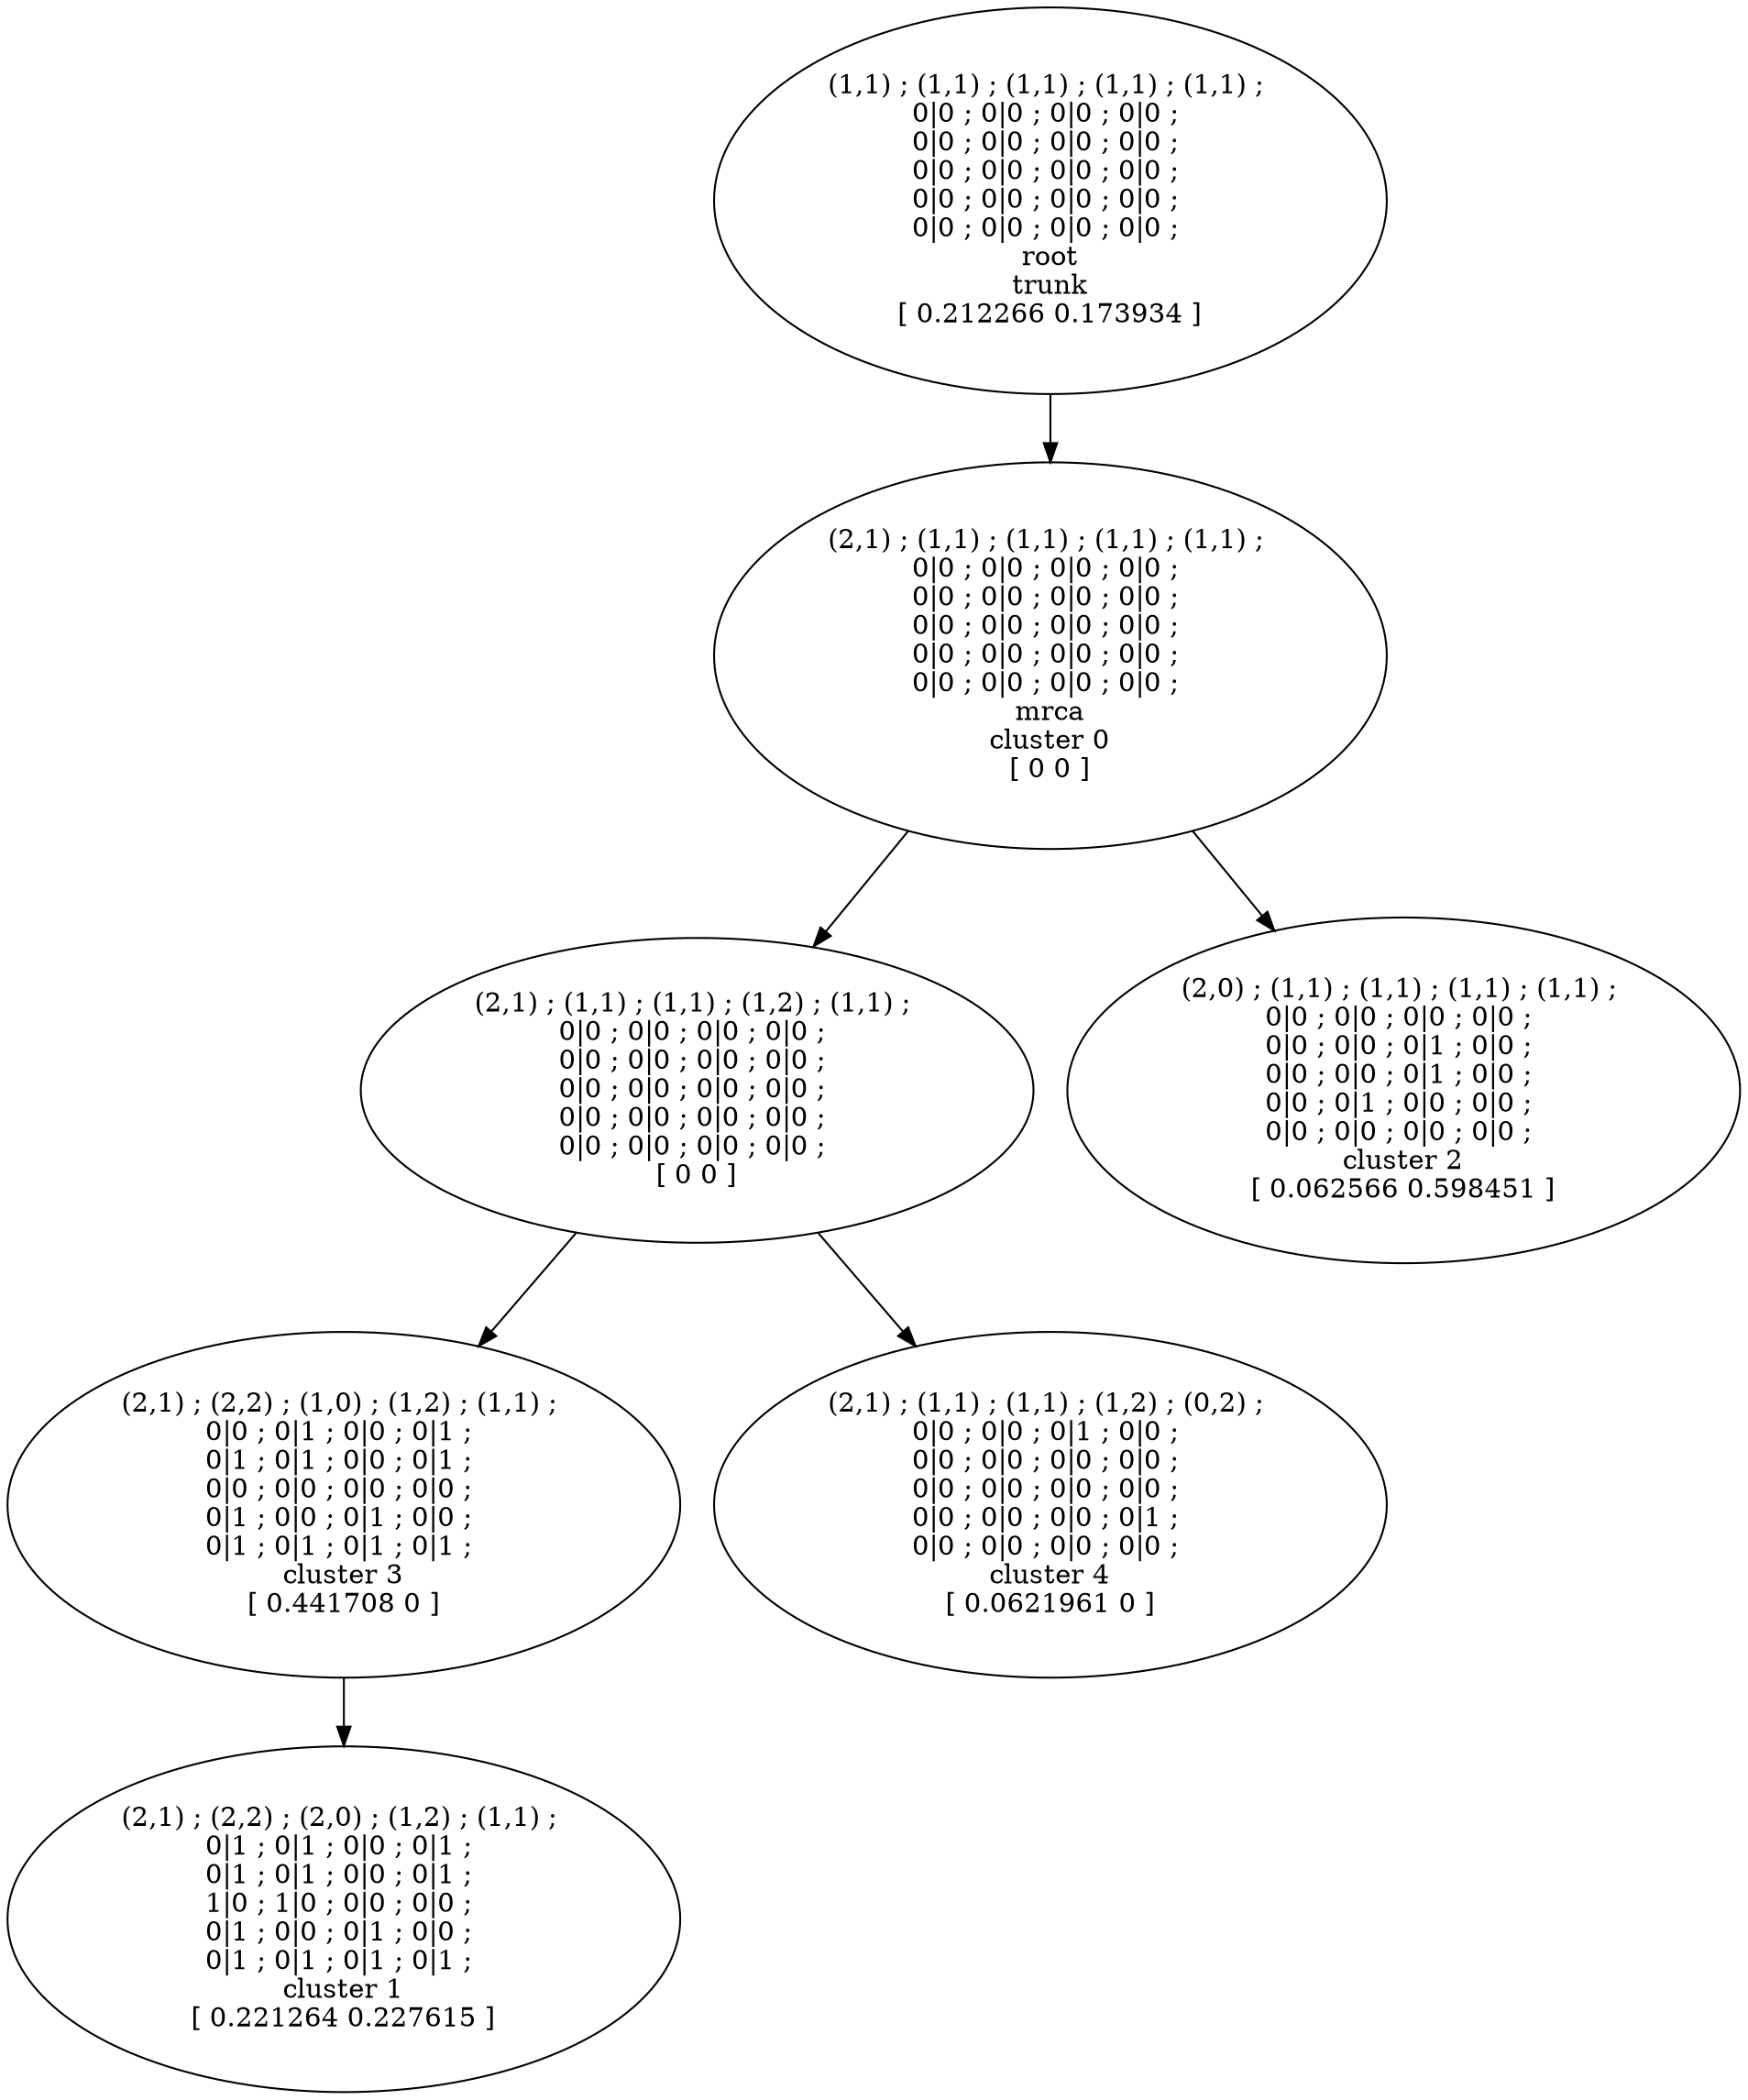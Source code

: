 digraph T {
	9 [label="(2,1) ; (2,2) ; (2,0) ; (1,2) ; (1,1) ; \n0|1 ; 0|1 ; 0|0 ; 0|1 ; \n0|1 ; 0|1 ; 0|0 ; 0|1 ; \n1|0 ; 1|0 ; 0|0 ; 0|0 ; \n0|1 ; 0|0 ; 0|1 ; 0|0 ; \n0|1 ; 0|1 ; 0|1 ; 0|1 ; \ncluster 1\n[ 0.221264 0.227615 ]"]
	7 [label="(2,1) ; (2,2) ; (1,0) ; (1,2) ; (1,1) ; \n0|0 ; 0|1 ; 0|0 ; 0|1 ; \n0|1 ; 0|1 ; 0|0 ; 0|1 ; \n0|0 ; 0|0 ; 0|0 ; 0|0 ; \n0|1 ; 0|0 ; 0|1 ; 0|0 ; \n0|1 ; 0|1 ; 0|1 ; 0|1 ; \ncluster 3\n[ 0.441708 0 ]"]
	4 [label="(2,1) ; (1,1) ; (1,1) ; (1,2) ; (1,1) ; \n0|0 ; 0|0 ; 0|0 ; 0|0 ; \n0|0 ; 0|0 ; 0|0 ; 0|0 ; \n0|0 ; 0|0 ; 0|0 ; 0|0 ; \n0|0 ; 0|0 ; 0|0 ; 0|0 ; \n0|0 ; 0|0 ; 0|0 ; 0|0 ; \n[ 0 0 ]"]
	3 [label="(2,1) ; (1,1) ; (1,1) ; (1,2) ; (0,2) ; \n0|0 ; 0|0 ; 0|1 ; 0|0 ; \n0|0 ; 0|0 ; 0|0 ; 0|0 ; \n0|0 ; 0|0 ; 0|0 ; 0|0 ; \n0|0 ; 0|0 ; 0|0 ; 0|1 ; \n0|0 ; 0|0 ; 0|0 ; 0|0 ; \ncluster 4\n[ 0.0621961 0 ]"]
	2 [label="(2,1) ; (1,1) ; (1,1) ; (1,1) ; (1,1) ; \n0|0 ; 0|0 ; 0|0 ; 0|0 ; \n0|0 ; 0|0 ; 0|0 ; 0|0 ; \n0|0 ; 0|0 ; 0|0 ; 0|0 ; \n0|0 ; 0|0 ; 0|0 ; 0|0 ; \n0|0 ; 0|0 ; 0|0 ; 0|0 ; \nmrca\ncluster 0\n[ 0 0 ]"]
	1 [label="(2,0) ; (1,1) ; (1,1) ; (1,1) ; (1,1) ; \n0|0 ; 0|0 ; 0|0 ; 0|0 ; \n0|0 ; 0|0 ; 0|1 ; 0|0 ; \n0|0 ; 0|0 ; 0|1 ; 0|0 ; \n0|0 ; 0|1 ; 0|0 ; 0|0 ; \n0|0 ; 0|0 ; 0|0 ; 0|0 ; \ncluster 2\n[ 0.062566 0.598451 ]"]
	0 [label="(1,1) ; (1,1) ; (1,1) ; (1,1) ; (1,1) ; \n0|0 ; 0|0 ; 0|0 ; 0|0 ; \n0|0 ; 0|0 ; 0|0 ; 0|0 ; \n0|0 ; 0|0 ; 0|0 ; 0|0 ; \n0|0 ; 0|0 ; 0|0 ; 0|0 ; \n0|0 ; 0|0 ; 0|0 ; 0|0 ; \nroot\ntrunk\n[ 0.212266 0.173934 ]"]
7 -> 9
4 -> 7
4 -> 3
2 -> 4
2 -> 1
0 -> 2
}
